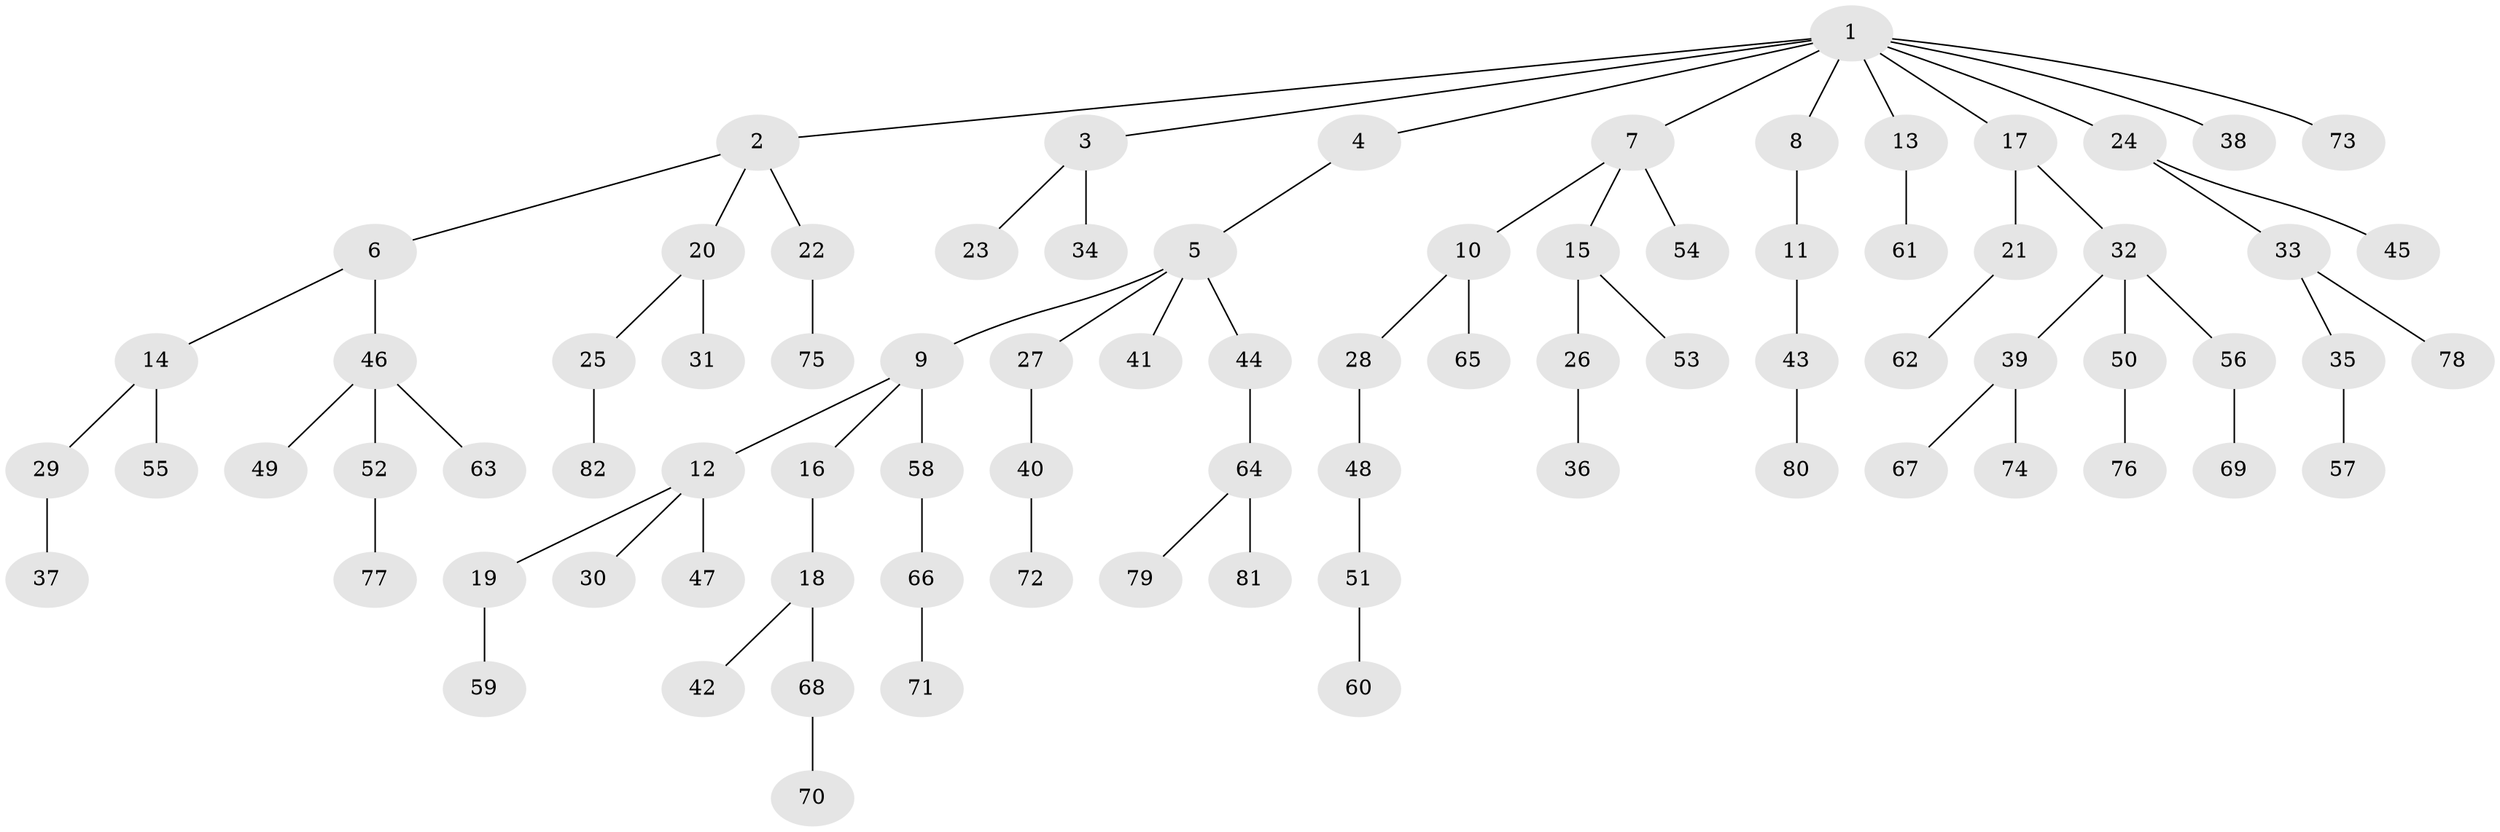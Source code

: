 // Generated by graph-tools (version 1.1) at 2025/37/03/09/25 02:37:06]
// undirected, 82 vertices, 81 edges
graph export_dot {
graph [start="1"]
  node [color=gray90,style=filled];
  1;
  2;
  3;
  4;
  5;
  6;
  7;
  8;
  9;
  10;
  11;
  12;
  13;
  14;
  15;
  16;
  17;
  18;
  19;
  20;
  21;
  22;
  23;
  24;
  25;
  26;
  27;
  28;
  29;
  30;
  31;
  32;
  33;
  34;
  35;
  36;
  37;
  38;
  39;
  40;
  41;
  42;
  43;
  44;
  45;
  46;
  47;
  48;
  49;
  50;
  51;
  52;
  53;
  54;
  55;
  56;
  57;
  58;
  59;
  60;
  61;
  62;
  63;
  64;
  65;
  66;
  67;
  68;
  69;
  70;
  71;
  72;
  73;
  74;
  75;
  76;
  77;
  78;
  79;
  80;
  81;
  82;
  1 -- 2;
  1 -- 3;
  1 -- 4;
  1 -- 7;
  1 -- 8;
  1 -- 13;
  1 -- 17;
  1 -- 24;
  1 -- 38;
  1 -- 73;
  2 -- 6;
  2 -- 20;
  2 -- 22;
  3 -- 23;
  3 -- 34;
  4 -- 5;
  5 -- 9;
  5 -- 27;
  5 -- 41;
  5 -- 44;
  6 -- 14;
  6 -- 46;
  7 -- 10;
  7 -- 15;
  7 -- 54;
  8 -- 11;
  9 -- 12;
  9 -- 16;
  9 -- 58;
  10 -- 28;
  10 -- 65;
  11 -- 43;
  12 -- 19;
  12 -- 30;
  12 -- 47;
  13 -- 61;
  14 -- 29;
  14 -- 55;
  15 -- 26;
  15 -- 53;
  16 -- 18;
  17 -- 21;
  17 -- 32;
  18 -- 42;
  18 -- 68;
  19 -- 59;
  20 -- 25;
  20 -- 31;
  21 -- 62;
  22 -- 75;
  24 -- 33;
  24 -- 45;
  25 -- 82;
  26 -- 36;
  27 -- 40;
  28 -- 48;
  29 -- 37;
  32 -- 39;
  32 -- 50;
  32 -- 56;
  33 -- 35;
  33 -- 78;
  35 -- 57;
  39 -- 67;
  39 -- 74;
  40 -- 72;
  43 -- 80;
  44 -- 64;
  46 -- 49;
  46 -- 52;
  46 -- 63;
  48 -- 51;
  50 -- 76;
  51 -- 60;
  52 -- 77;
  56 -- 69;
  58 -- 66;
  64 -- 79;
  64 -- 81;
  66 -- 71;
  68 -- 70;
}
